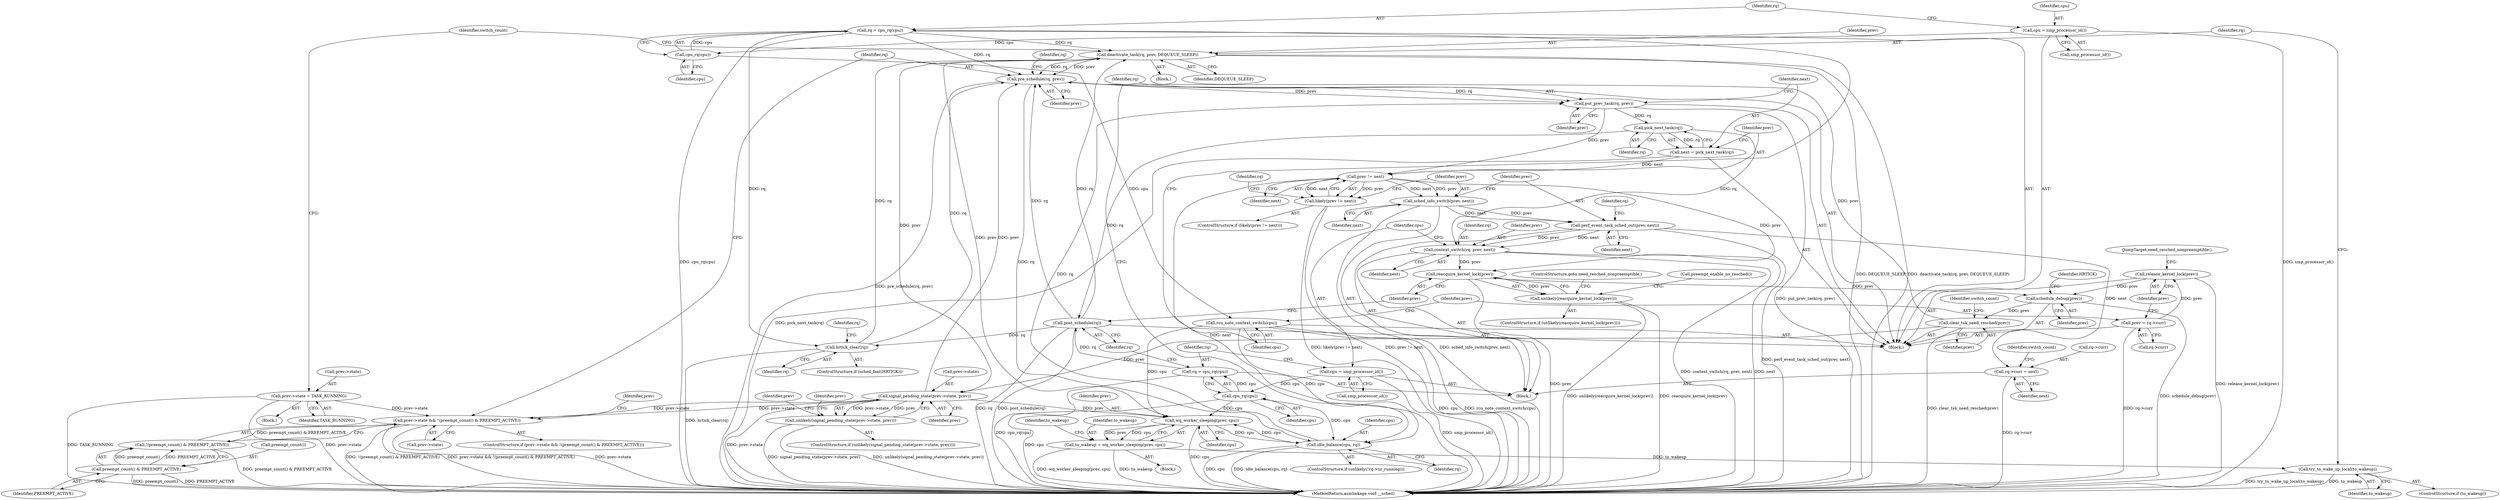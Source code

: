 digraph "1_linux_f26f9aff6aaf67e9a430d16c266f91b13a5bff64_2@pointer" {
"1000192" [label="(Call,deactivate_task(rq, prev, DEQUEUE_SLEEP))"];
"1000116" [label="(Call,rq = cpu_rq(cpu))"];
"1000118" [label="(Call,cpu_rq(cpu))"];
"1000113" [label="(Call,cpu = smp_processor_id())"];
"1000262" [label="(Call,post_schedule(rq))"];
"1000252" [label="(Call,rq = cpu_rq(cpu))"];
"1000254" [label="(Call,cpu_rq(cpu))"];
"1000249" [label="(Call,cpu = smp_processor_id())"];
"1000219" [label="(Call,pick_next_task(rq))"];
"1000214" [label="(Call,put_prev_task(rq, prev))"];
"1000202" [label="(Call,pre_schedule(rq, prev))"];
"1000192" [label="(Call,deactivate_task(rq, prev, DEQUEUE_SLEEP))"];
"1000135" [label="(Call,hrtick_clear(rq))"];
"1000185" [label="(Call,wq_worker_sleeping(prev, cpu))"];
"1000162" [label="(Call,signal_pending_state(prev->state, prev))"];
"1000151" [label="(Call,prev->state && !(preempt_count() & PREEMPT_ACTIVE))"];
"1000168" [label="(Call,prev->state = TASK_RUNNING)"];
"1000155" [label="(Call,!(preempt_count() & PREEMPT_ACTIVE))"];
"1000156" [label="(Call,preempt_count() & PREEMPT_ACTIVE)"];
"1000142" [label="(Call,clear_tsk_need_resched(prev))"];
"1000130" [label="(Call,schedule_debug(prev))"];
"1000266" [label="(Call,reacquire_kernel_lock(prev))"];
"1000245" [label="(Call,context_switch(rq, prev, next))"];
"1000230" [label="(Call,perf_event_task_sched_out(prev, next))"];
"1000227" [label="(Call,sched_info_switch(prev, next))"];
"1000223" [label="(Call,prev != next)"];
"1000217" [label="(Call,next = pick_next_task(rq))"];
"1000127" [label="(Call,release_kernel_lock(prev))"];
"1000122" [label="(Call,prev = rq->curr)"];
"1000120" [label="(Call,rcu_note_context_switch(cpu))"];
"1000211" [label="(Call,idle_balance(cpu, rq))"];
"1000183" [label="(Call,to_wakeup = wq_worker_sleeping(prev, cpu))"];
"1000190" [label="(Call,try_to_wake_up_local(to_wakeup))"];
"1000222" [label="(Call,likely(prev != next))"];
"1000237" [label="(Call,rq->curr = next)"];
"1000161" [label="(Call,unlikely(signal_pending_state(prev->state, prev)))"];
"1000265" [label="(Call,unlikely(reacquire_kernel_lock(prev)))"];
"1000166" [label="(Identifier,prev)"];
"1000219" [label="(Call,pick_next_task(rq))"];
"1000121" [label="(Identifier,cpu)"];
"1000203" [label="(Identifier,rq)"];
"1000248" [label="(Identifier,next)"];
"1000162" [label="(Call,signal_pending_state(prev->state, prev))"];
"1000221" [label="(ControlStructure,if (likely(prev != next)))"];
"1000130" [label="(Call,schedule_debug(prev))"];
"1000168" [label="(Call,prev->state = TASK_RUNNING)"];
"1000218" [label="(Identifier,next)"];
"1000246" [label="(Identifier,rq)"];
"1000214" [label="(Call,put_prev_task(rq, prev))"];
"1000263" [label="(Identifier,rq)"];
"1000127" [label="(Call,release_kernel_lock(prev))"];
"1000262" [label="(Call,post_schedule(rq))"];
"1000217" [label="(Call,next = pick_next_task(rq))"];
"1000113" [label="(Call,cpu = smp_processor_id())"];
"1000189" [label="(Identifier,to_wakeup)"];
"1000192" [label="(Call,deactivate_task(rq, prev, DEQUEUE_SLEEP))"];
"1000115" [label="(Call,smp_processor_id())"];
"1000135" [label="(Call,hrtick_clear(rq))"];
"1000194" [label="(Identifier,prev)"];
"1000169" [label="(Call,prev->state)"];
"1000170" [label="(Identifier,prev)"];
"1000118" [label="(Call,cpu_rq(cpu))"];
"1000238" [label="(Call,rq->curr)"];
"1000209" [label="(Identifier,rq)"];
"1000195" [label="(Identifier,DEQUEUE_SLEEP)"];
"1000132" [label="(ControlStructure,if (sched_feat(HRTICK)))"];
"1000252" [label="(Call,rq = cpu_rq(cpu))"];
"1000167" [label="(Block,)"];
"1000178" [label="(Identifier,prev)"];
"1000164" [label="(Identifier,prev)"];
"1000134" [label="(Identifier,HRTICK)"];
"1000260" [label="(Identifier,rq)"];
"1000191" [label="(Identifier,to_wakeup)"];
"1000226" [label="(Block,)"];
"1000123" [label="(Identifier,prev)"];
"1000197" [label="(Identifier,switch_count)"];
"1000268" [label="(ControlStructure,goto need_resched_nonpreemptible;)"];
"1000187" [label="(Identifier,cpu)"];
"1000212" [label="(Identifier,cpu)"];
"1000251" [label="(Call,smp_processor_id())"];
"1000161" [label="(Call,unlikely(signal_pending_state(prev->state, prev)))"];
"1000124" [label="(Call,rq->curr)"];
"1000244" [label="(Identifier,switch_count)"];
"1000249" [label="(Call,cpu = smp_processor_id())"];
"1000220" [label="(Identifier,rq)"];
"1000140" [label="(Identifier,rq)"];
"1000237" [label="(Call,rq->curr = next)"];
"1000155" [label="(Call,!(preempt_count() & PREEMPT_ACTIVE))"];
"1000172" [label="(Identifier,TASK_RUNNING)"];
"1000158" [label="(Identifier,PREEMPT_ACTIVE)"];
"1000241" [label="(Identifier,next)"];
"1000183" [label="(Call,to_wakeup = wq_worker_sleeping(prev, cpu))"];
"1000264" [label="(ControlStructure,if (unlikely(reacquire_kernel_lock(prev))))"];
"1000114" [label="(Identifier,cpu)"];
"1000184" [label="(Identifier,to_wakeup)"];
"1000205" [label="(ControlStructure,if (unlikely(!rq->nr_running)))"];
"1000245" [label="(Call,context_switch(rq, prev, next))"];
"1000143" [label="(Identifier,prev)"];
"1000136" [label="(Identifier,rq)"];
"1000120" [label="(Call,rcu_note_context_switch(cpu))"];
"1000224" [label="(Identifier,prev)"];
"1000131" [label="(Identifier,prev)"];
"1000116" [label="(Call,rq = cpu_rq(cpu))"];
"1000157" [label="(Call,preempt_count())"];
"1000186" [label="(Identifier,prev)"];
"1000156" [label="(Call,preempt_count() & PREEMPT_ACTIVE)"];
"1000142" [label="(Call,clear_tsk_need_resched(prev))"];
"1000181" [label="(Block,)"];
"1000266" [label="(Call,reacquire_kernel_lock(prev))"];
"1000190" [label="(Call,try_to_wake_up_local(to_wakeup))"];
"1000150" [label="(ControlStructure,if (prev->state && !(preempt_count() & PREEMPT_ACTIVE)))"];
"1000151" [label="(Call,prev->state && !(preempt_count() & PREEMPT_ACTIVE))"];
"1000228" [label="(Identifier,prev)"];
"1000227" [label="(Call,sched_info_switch(prev, next))"];
"1000160" [label="(ControlStructure,if (unlikely(signal_pending_state(prev->state, prev))))"];
"1000119" [label="(Identifier,cpu)"];
"1000273" [label="(MethodReturn,asmlinkage void __sched)"];
"1000204" [label="(Identifier,prev)"];
"1000231" [label="(Identifier,prev)"];
"1000174" [label="(Block,)"];
"1000215" [label="(Identifier,rq)"];
"1000223" [label="(Call,prev != next)"];
"1000225" [label="(Identifier,next)"];
"1000185" [label="(Call,wq_worker_sleeping(prev, cpu))"];
"1000129" [label="(JumpTarget,need_resched_nonpreemptible:)"];
"1000193" [label="(Identifier,rq)"];
"1000145" [label="(Identifier,switch_count)"];
"1000188" [label="(ControlStructure,if (to_wakeup))"];
"1000222" [label="(Call,likely(prev != next))"];
"1000117" [label="(Identifier,rq)"];
"1000235" [label="(Identifier,rq)"];
"1000211" [label="(Call,idle_balance(cpu, rq))"];
"1000122" [label="(Call,prev = rq->curr)"];
"1000202" [label="(Call,pre_schedule(rq, prev))"];
"1000163" [label="(Call,prev->state)"];
"1000105" [label="(Block,)"];
"1000230" [label="(Call,perf_event_task_sched_out(prev, next))"];
"1000229" [label="(Identifier,next)"];
"1000213" [label="(Identifier,rq)"];
"1000232" [label="(Identifier,next)"];
"1000254" [label="(Call,cpu_rq(cpu))"];
"1000267" [label="(Identifier,prev)"];
"1000216" [label="(Identifier,prev)"];
"1000253" [label="(Identifier,rq)"];
"1000128" [label="(Identifier,prev)"];
"1000255" [label="(Identifier,cpu)"];
"1000269" [label="(Call,preempt_enable_no_resched())"];
"1000250" [label="(Identifier,cpu)"];
"1000247" [label="(Identifier,prev)"];
"1000152" [label="(Call,prev->state)"];
"1000265" [label="(Call,unlikely(reacquire_kernel_lock(prev)))"];
"1000192" -> "1000174"  [label="AST: "];
"1000192" -> "1000195"  [label="CFG: "];
"1000193" -> "1000192"  [label="AST: "];
"1000194" -> "1000192"  [label="AST: "];
"1000195" -> "1000192"  [label="AST: "];
"1000197" -> "1000192"  [label="CFG: "];
"1000192" -> "1000273"  [label="DDG: DEQUEUE_SLEEP"];
"1000192" -> "1000273"  [label="DDG: deactivate_task(rq, prev, DEQUEUE_SLEEP)"];
"1000116" -> "1000192"  [label="DDG: rq"];
"1000262" -> "1000192"  [label="DDG: rq"];
"1000135" -> "1000192"  [label="DDG: rq"];
"1000185" -> "1000192"  [label="DDG: prev"];
"1000162" -> "1000192"  [label="DDG: prev"];
"1000192" -> "1000202"  [label="DDG: rq"];
"1000192" -> "1000202"  [label="DDG: prev"];
"1000116" -> "1000105"  [label="AST: "];
"1000116" -> "1000118"  [label="CFG: "];
"1000117" -> "1000116"  [label="AST: "];
"1000118" -> "1000116"  [label="AST: "];
"1000121" -> "1000116"  [label="CFG: "];
"1000116" -> "1000273"  [label="DDG: cpu_rq(cpu)"];
"1000118" -> "1000116"  [label="DDG: cpu"];
"1000116" -> "1000135"  [label="DDG: rq"];
"1000116" -> "1000202"  [label="DDG: rq"];
"1000118" -> "1000119"  [label="CFG: "];
"1000119" -> "1000118"  [label="AST: "];
"1000113" -> "1000118"  [label="DDG: cpu"];
"1000118" -> "1000120"  [label="DDG: cpu"];
"1000113" -> "1000105"  [label="AST: "];
"1000113" -> "1000115"  [label="CFG: "];
"1000114" -> "1000113"  [label="AST: "];
"1000115" -> "1000113"  [label="AST: "];
"1000117" -> "1000113"  [label="CFG: "];
"1000113" -> "1000273"  [label="DDG: smp_processor_id()"];
"1000262" -> "1000105"  [label="AST: "];
"1000262" -> "1000263"  [label="CFG: "];
"1000263" -> "1000262"  [label="AST: "];
"1000267" -> "1000262"  [label="CFG: "];
"1000262" -> "1000273"  [label="DDG: rq"];
"1000262" -> "1000273"  [label="DDG: post_schedule(rq)"];
"1000262" -> "1000135"  [label="DDG: rq"];
"1000262" -> "1000202"  [label="DDG: rq"];
"1000252" -> "1000262"  [label="DDG: rq"];
"1000219" -> "1000262"  [label="DDG: rq"];
"1000252" -> "1000226"  [label="AST: "];
"1000252" -> "1000254"  [label="CFG: "];
"1000253" -> "1000252"  [label="AST: "];
"1000254" -> "1000252"  [label="AST: "];
"1000263" -> "1000252"  [label="CFG: "];
"1000252" -> "1000273"  [label="DDG: cpu_rq(cpu)"];
"1000254" -> "1000252"  [label="DDG: cpu"];
"1000254" -> "1000255"  [label="CFG: "];
"1000255" -> "1000254"  [label="AST: "];
"1000254" -> "1000273"  [label="DDG: cpu"];
"1000254" -> "1000185"  [label="DDG: cpu"];
"1000254" -> "1000211"  [label="DDG: cpu"];
"1000249" -> "1000254"  [label="DDG: cpu"];
"1000249" -> "1000226"  [label="AST: "];
"1000249" -> "1000251"  [label="CFG: "];
"1000250" -> "1000249"  [label="AST: "];
"1000251" -> "1000249"  [label="AST: "];
"1000253" -> "1000249"  [label="CFG: "];
"1000249" -> "1000273"  [label="DDG: smp_processor_id()"];
"1000219" -> "1000217"  [label="AST: "];
"1000219" -> "1000220"  [label="CFG: "];
"1000220" -> "1000219"  [label="AST: "];
"1000217" -> "1000219"  [label="CFG: "];
"1000219" -> "1000217"  [label="DDG: rq"];
"1000214" -> "1000219"  [label="DDG: rq"];
"1000219" -> "1000245"  [label="DDG: rq"];
"1000214" -> "1000105"  [label="AST: "];
"1000214" -> "1000216"  [label="CFG: "];
"1000215" -> "1000214"  [label="AST: "];
"1000216" -> "1000214"  [label="AST: "];
"1000218" -> "1000214"  [label="CFG: "];
"1000214" -> "1000273"  [label="DDG: put_prev_task(rq, prev)"];
"1000202" -> "1000214"  [label="DDG: rq"];
"1000202" -> "1000214"  [label="DDG: prev"];
"1000211" -> "1000214"  [label="DDG: rq"];
"1000214" -> "1000223"  [label="DDG: prev"];
"1000202" -> "1000105"  [label="AST: "];
"1000202" -> "1000204"  [label="CFG: "];
"1000203" -> "1000202"  [label="AST: "];
"1000204" -> "1000202"  [label="AST: "];
"1000209" -> "1000202"  [label="CFG: "];
"1000202" -> "1000273"  [label="DDG: pre_schedule(rq, prev)"];
"1000135" -> "1000202"  [label="DDG: rq"];
"1000162" -> "1000202"  [label="DDG: prev"];
"1000142" -> "1000202"  [label="DDG: prev"];
"1000202" -> "1000211"  [label="DDG: rq"];
"1000135" -> "1000132"  [label="AST: "];
"1000135" -> "1000136"  [label="CFG: "];
"1000136" -> "1000135"  [label="AST: "];
"1000140" -> "1000135"  [label="CFG: "];
"1000135" -> "1000273"  [label="DDG: hrtick_clear(rq)"];
"1000185" -> "1000183"  [label="AST: "];
"1000185" -> "1000187"  [label="CFG: "];
"1000186" -> "1000185"  [label="AST: "];
"1000187" -> "1000185"  [label="AST: "];
"1000183" -> "1000185"  [label="CFG: "];
"1000185" -> "1000273"  [label="DDG: cpu"];
"1000185" -> "1000183"  [label="DDG: prev"];
"1000185" -> "1000183"  [label="DDG: cpu"];
"1000162" -> "1000185"  [label="DDG: prev"];
"1000120" -> "1000185"  [label="DDG: cpu"];
"1000211" -> "1000185"  [label="DDG: cpu"];
"1000185" -> "1000211"  [label="DDG: cpu"];
"1000162" -> "1000161"  [label="AST: "];
"1000162" -> "1000166"  [label="CFG: "];
"1000163" -> "1000162"  [label="AST: "];
"1000166" -> "1000162"  [label="AST: "];
"1000161" -> "1000162"  [label="CFG: "];
"1000162" -> "1000273"  [label="DDG: prev->state"];
"1000162" -> "1000151"  [label="DDG: prev->state"];
"1000162" -> "1000161"  [label="DDG: prev->state"];
"1000162" -> "1000161"  [label="DDG: prev"];
"1000151" -> "1000162"  [label="DDG: prev->state"];
"1000142" -> "1000162"  [label="DDG: prev"];
"1000151" -> "1000150"  [label="AST: "];
"1000151" -> "1000152"  [label="CFG: "];
"1000151" -> "1000155"  [label="CFG: "];
"1000152" -> "1000151"  [label="AST: "];
"1000155" -> "1000151"  [label="AST: "];
"1000164" -> "1000151"  [label="CFG: "];
"1000203" -> "1000151"  [label="CFG: "];
"1000151" -> "1000273"  [label="DDG: prev->state && !(preempt_count() & PREEMPT_ACTIVE)"];
"1000151" -> "1000273"  [label="DDG: prev->state"];
"1000151" -> "1000273"  [label="DDG: !(preempt_count() & PREEMPT_ACTIVE)"];
"1000168" -> "1000151"  [label="DDG: prev->state"];
"1000155" -> "1000151"  [label="DDG: preempt_count() & PREEMPT_ACTIVE"];
"1000168" -> "1000167"  [label="AST: "];
"1000168" -> "1000172"  [label="CFG: "];
"1000169" -> "1000168"  [label="AST: "];
"1000172" -> "1000168"  [label="AST: "];
"1000197" -> "1000168"  [label="CFG: "];
"1000168" -> "1000273"  [label="DDG: TASK_RUNNING"];
"1000168" -> "1000273"  [label="DDG: prev->state"];
"1000155" -> "1000156"  [label="CFG: "];
"1000156" -> "1000155"  [label="AST: "];
"1000155" -> "1000273"  [label="DDG: preempt_count() & PREEMPT_ACTIVE"];
"1000156" -> "1000155"  [label="DDG: preempt_count()"];
"1000156" -> "1000155"  [label="DDG: PREEMPT_ACTIVE"];
"1000156" -> "1000158"  [label="CFG: "];
"1000157" -> "1000156"  [label="AST: "];
"1000158" -> "1000156"  [label="AST: "];
"1000156" -> "1000273"  [label="DDG: preempt_count()"];
"1000156" -> "1000273"  [label="DDG: PREEMPT_ACTIVE"];
"1000142" -> "1000105"  [label="AST: "];
"1000142" -> "1000143"  [label="CFG: "];
"1000143" -> "1000142"  [label="AST: "];
"1000145" -> "1000142"  [label="CFG: "];
"1000142" -> "1000273"  [label="DDG: clear_tsk_need_resched(prev)"];
"1000130" -> "1000142"  [label="DDG: prev"];
"1000130" -> "1000105"  [label="AST: "];
"1000130" -> "1000131"  [label="CFG: "];
"1000131" -> "1000130"  [label="AST: "];
"1000134" -> "1000130"  [label="CFG: "];
"1000130" -> "1000273"  [label="DDG: schedule_debug(prev)"];
"1000266" -> "1000130"  [label="DDG: prev"];
"1000127" -> "1000130"  [label="DDG: prev"];
"1000266" -> "1000265"  [label="AST: "];
"1000266" -> "1000267"  [label="CFG: "];
"1000267" -> "1000266"  [label="AST: "];
"1000265" -> "1000266"  [label="CFG: "];
"1000266" -> "1000273"  [label="DDG: prev"];
"1000266" -> "1000265"  [label="DDG: prev"];
"1000245" -> "1000266"  [label="DDG: prev"];
"1000223" -> "1000266"  [label="DDG: prev"];
"1000245" -> "1000226"  [label="AST: "];
"1000245" -> "1000248"  [label="CFG: "];
"1000246" -> "1000245"  [label="AST: "];
"1000247" -> "1000245"  [label="AST: "];
"1000248" -> "1000245"  [label="AST: "];
"1000250" -> "1000245"  [label="CFG: "];
"1000245" -> "1000273"  [label="DDG: next"];
"1000245" -> "1000273"  [label="DDG: context_switch(rq, prev, next)"];
"1000230" -> "1000245"  [label="DDG: prev"];
"1000230" -> "1000245"  [label="DDG: next"];
"1000230" -> "1000226"  [label="AST: "];
"1000230" -> "1000232"  [label="CFG: "];
"1000231" -> "1000230"  [label="AST: "];
"1000232" -> "1000230"  [label="AST: "];
"1000235" -> "1000230"  [label="CFG: "];
"1000230" -> "1000273"  [label="DDG: perf_event_task_sched_out(prev, next)"];
"1000227" -> "1000230"  [label="DDG: prev"];
"1000227" -> "1000230"  [label="DDG: next"];
"1000230" -> "1000237"  [label="DDG: next"];
"1000227" -> "1000226"  [label="AST: "];
"1000227" -> "1000229"  [label="CFG: "];
"1000228" -> "1000227"  [label="AST: "];
"1000229" -> "1000227"  [label="AST: "];
"1000231" -> "1000227"  [label="CFG: "];
"1000227" -> "1000273"  [label="DDG: sched_info_switch(prev, next)"];
"1000223" -> "1000227"  [label="DDG: prev"];
"1000223" -> "1000227"  [label="DDG: next"];
"1000223" -> "1000222"  [label="AST: "];
"1000223" -> "1000225"  [label="CFG: "];
"1000224" -> "1000223"  [label="AST: "];
"1000225" -> "1000223"  [label="AST: "];
"1000222" -> "1000223"  [label="CFG: "];
"1000223" -> "1000273"  [label="DDG: next"];
"1000223" -> "1000222"  [label="DDG: prev"];
"1000223" -> "1000222"  [label="DDG: next"];
"1000217" -> "1000223"  [label="DDG: next"];
"1000217" -> "1000105"  [label="AST: "];
"1000218" -> "1000217"  [label="AST: "];
"1000224" -> "1000217"  [label="CFG: "];
"1000217" -> "1000273"  [label="DDG: pick_next_task(rq)"];
"1000127" -> "1000105"  [label="AST: "];
"1000127" -> "1000128"  [label="CFG: "];
"1000128" -> "1000127"  [label="AST: "];
"1000129" -> "1000127"  [label="CFG: "];
"1000127" -> "1000273"  [label="DDG: release_kernel_lock(prev)"];
"1000122" -> "1000127"  [label="DDG: prev"];
"1000122" -> "1000105"  [label="AST: "];
"1000122" -> "1000124"  [label="CFG: "];
"1000123" -> "1000122"  [label="AST: "];
"1000124" -> "1000122"  [label="AST: "];
"1000128" -> "1000122"  [label="CFG: "];
"1000122" -> "1000273"  [label="DDG: rq->curr"];
"1000120" -> "1000105"  [label="AST: "];
"1000120" -> "1000121"  [label="CFG: "];
"1000121" -> "1000120"  [label="AST: "];
"1000123" -> "1000120"  [label="CFG: "];
"1000120" -> "1000273"  [label="DDG: cpu"];
"1000120" -> "1000273"  [label="DDG: rcu_note_context_switch(cpu)"];
"1000120" -> "1000211"  [label="DDG: cpu"];
"1000211" -> "1000205"  [label="AST: "];
"1000211" -> "1000213"  [label="CFG: "];
"1000212" -> "1000211"  [label="AST: "];
"1000213" -> "1000211"  [label="AST: "];
"1000215" -> "1000211"  [label="CFG: "];
"1000211" -> "1000273"  [label="DDG: cpu"];
"1000211" -> "1000273"  [label="DDG: idle_balance(cpu, rq)"];
"1000183" -> "1000181"  [label="AST: "];
"1000184" -> "1000183"  [label="AST: "];
"1000189" -> "1000183"  [label="CFG: "];
"1000183" -> "1000273"  [label="DDG: wq_worker_sleeping(prev, cpu)"];
"1000183" -> "1000273"  [label="DDG: to_wakeup"];
"1000183" -> "1000190"  [label="DDG: to_wakeup"];
"1000190" -> "1000188"  [label="AST: "];
"1000190" -> "1000191"  [label="CFG: "];
"1000191" -> "1000190"  [label="AST: "];
"1000193" -> "1000190"  [label="CFG: "];
"1000190" -> "1000273"  [label="DDG: try_to_wake_up_local(to_wakeup)"];
"1000190" -> "1000273"  [label="DDG: to_wakeup"];
"1000222" -> "1000221"  [label="AST: "];
"1000228" -> "1000222"  [label="CFG: "];
"1000260" -> "1000222"  [label="CFG: "];
"1000222" -> "1000273"  [label="DDG: prev != next"];
"1000222" -> "1000273"  [label="DDG: likely(prev != next)"];
"1000237" -> "1000226"  [label="AST: "];
"1000237" -> "1000241"  [label="CFG: "];
"1000238" -> "1000237"  [label="AST: "];
"1000241" -> "1000237"  [label="AST: "];
"1000244" -> "1000237"  [label="CFG: "];
"1000237" -> "1000273"  [label="DDG: rq->curr"];
"1000161" -> "1000160"  [label="AST: "];
"1000170" -> "1000161"  [label="CFG: "];
"1000178" -> "1000161"  [label="CFG: "];
"1000161" -> "1000273"  [label="DDG: signal_pending_state(prev->state, prev)"];
"1000161" -> "1000273"  [label="DDG: unlikely(signal_pending_state(prev->state, prev))"];
"1000265" -> "1000264"  [label="AST: "];
"1000268" -> "1000265"  [label="CFG: "];
"1000269" -> "1000265"  [label="CFG: "];
"1000265" -> "1000273"  [label="DDG: unlikely(reacquire_kernel_lock(prev))"];
"1000265" -> "1000273"  [label="DDG: reacquire_kernel_lock(prev)"];
}
